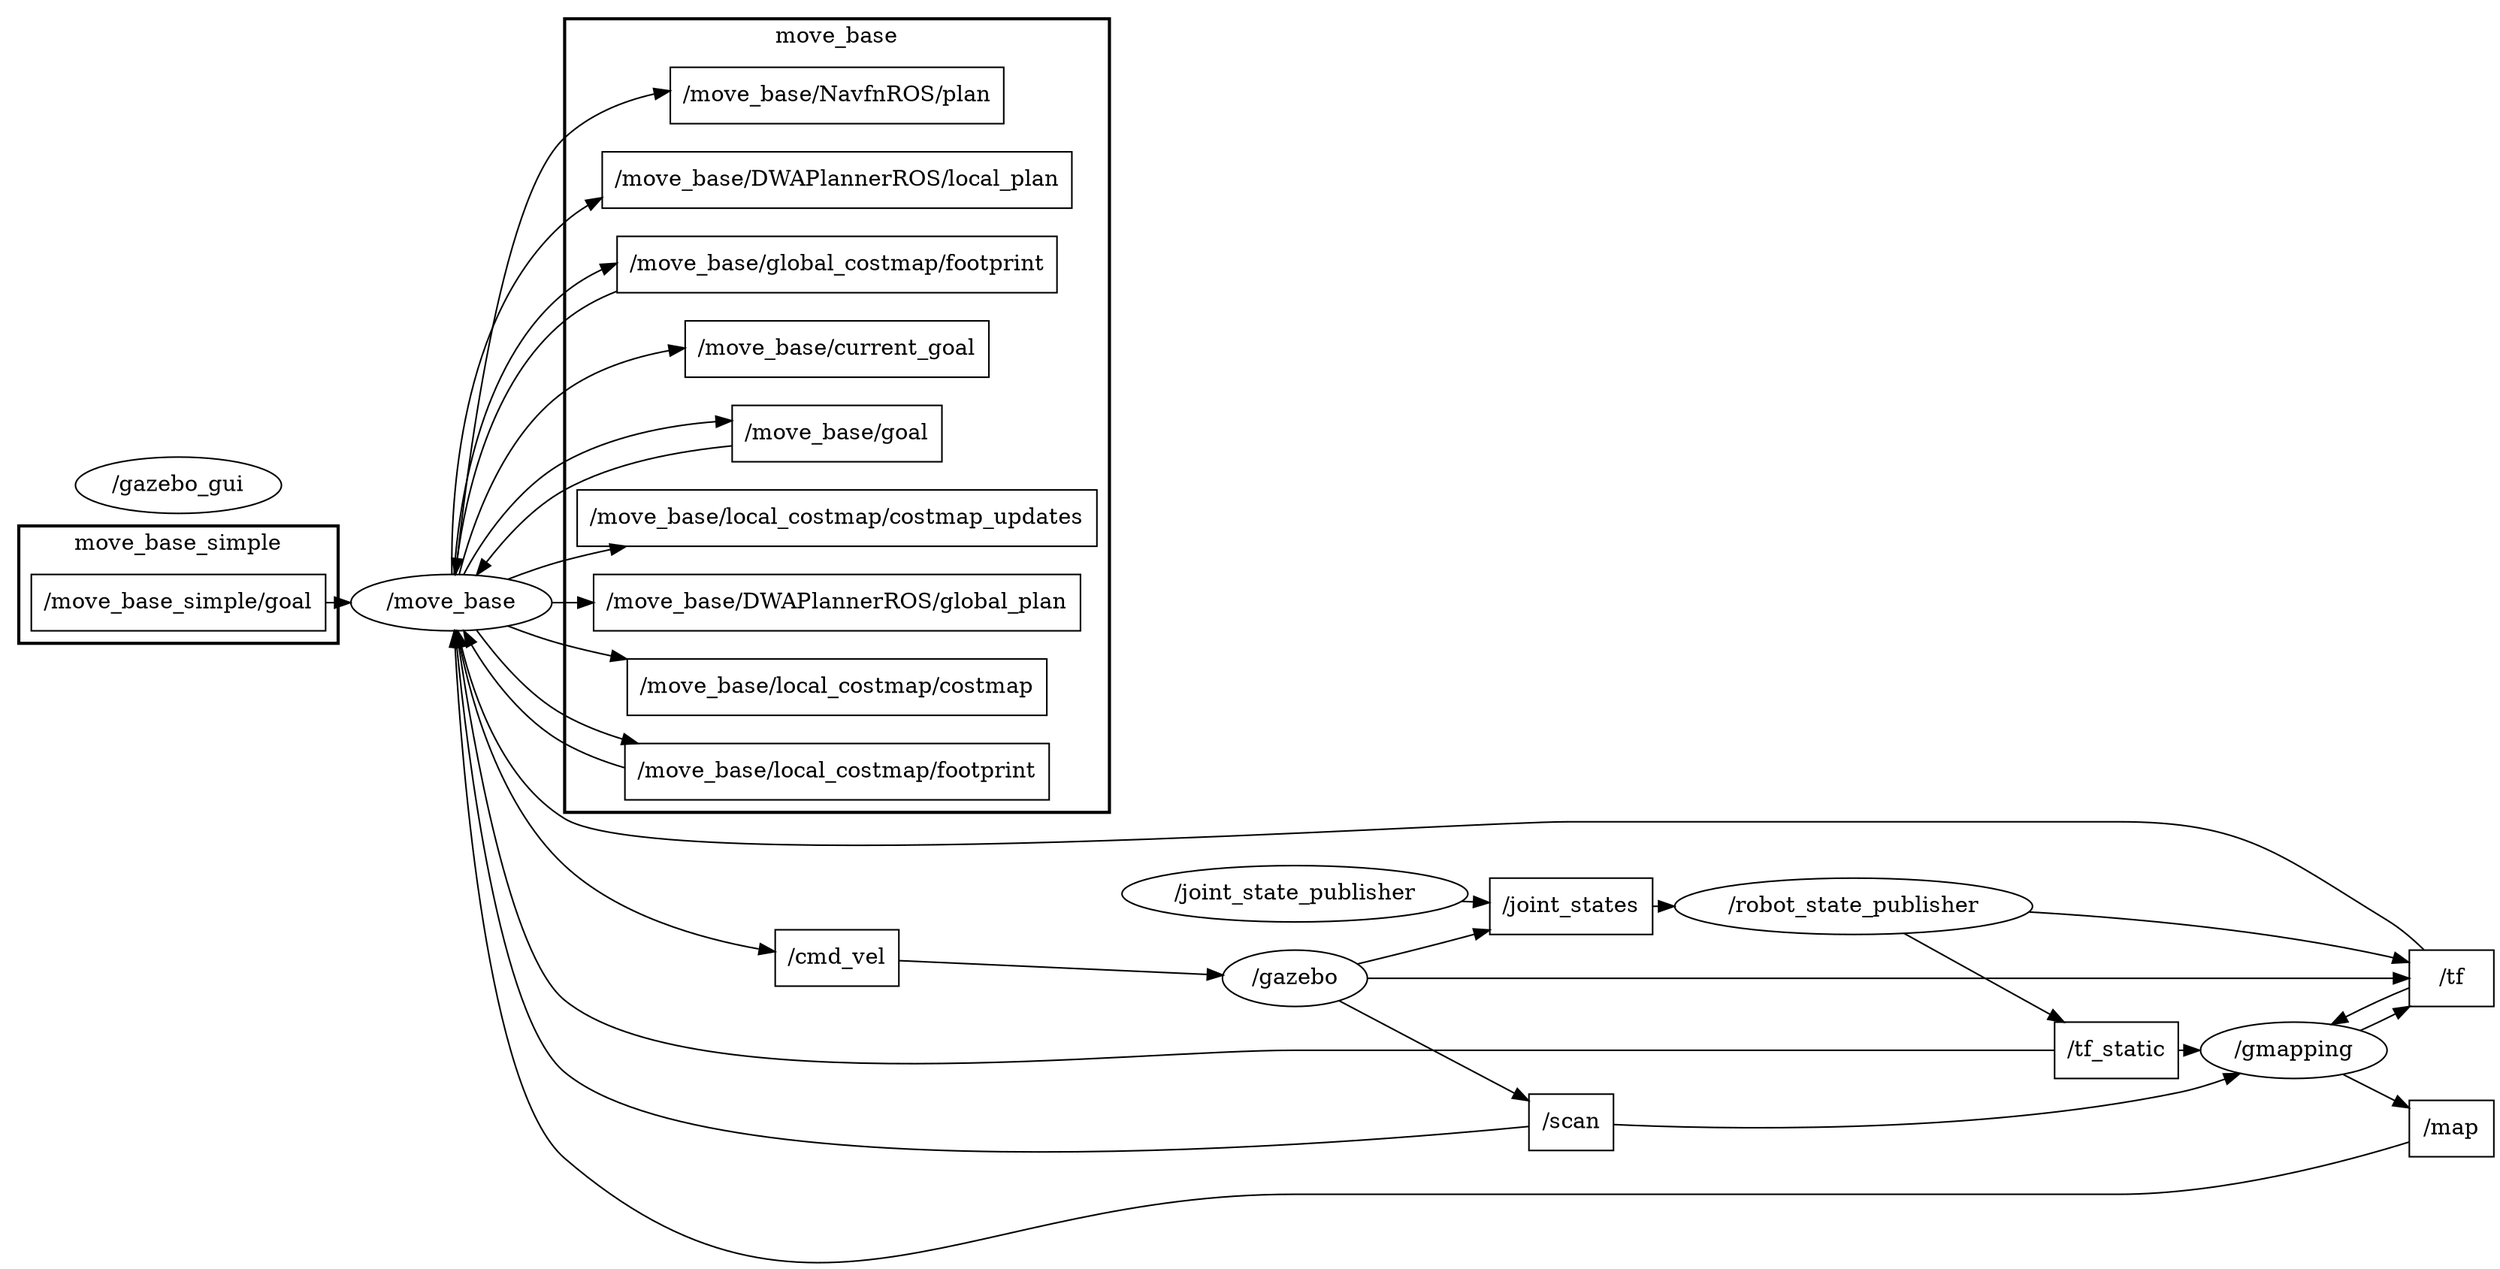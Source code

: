 digraph graphname {
	graph [bb="0,0,1304.4,788.31",
		compound=True,
		rank=same,
		rankdir=LR,
		ranksep=0.2
	];
	node [label="\N"];
	subgraph cluster_move_base {
		graph [bb="298.59,273.31,576.59,780.31",
			compound=True,
			label=move_base,
			lheight=0.21,
			lp="437.59,768.81",
			lwidth=0.86,
			rank=same,
			rankdir=LR,
			ranksep=0.2,
			style=bold
		];
		t___move_base__NavfnROS__plan		 [URL=topic_3A__move_base__NavfnROS__plan,
			height=0.5,
			label="/move_base/NavfnROS/plan",
			pos="437.59,731.31",
			shape=box,
			tooltip="topic:/move_base/NavfnROS/plan",
			width=2.4028];
		t___move_base__DWAPlannerROS__local_plan		 [URL=topic_3A__move_base__DWAPlannerROS__local_plan,
			height=0.5,
			label="/move_base/DWAPlannerROS/local_plan",
			pos="437.59,677.31",
			shape=box,
			tooltip="topic:/move_base/DWAPlannerROS/local_plan",
			width=3.4167];
		t___move_base__global_costmap__footprint		 [URL=topic_3A__move_base__global_costmap__footprint,
			height=0.5,
			label="/move_base/global_costmap/footprint",
			pos="437.59,623.31",
			shape=box,
			tooltip="topic:/move_base/global_costmap/footprint",
			width=3.0972];
		t___move_base__current_goal		 [URL=topic_3A__move_base__current_goal,
			height=0.5,
			label="/move_base/current_goal",
			pos="437.59,569.31",
			shape=box,
			tooltip="topic:/move_base/current_goal",
			width=2.1389];
		t___move_base__goal		 [URL=topic_3A__move_base__goal,
			height=0.5,
			label="/move_base/goal",
			pos="437.59,515.31",
			shape=box,
			tooltip="topic:/move_base/goal",
			width=1.5139];
		t___move_base__local_costmap__costmap_updates		 [URL=topic_3A__move_base__local_costmap__costmap_updates,
			height=0.5,
			label="/move_base/local_costmap/costmap_updates",
			pos="437.59,461.31",
			shape=box,
			tooltip="topic:/move_base/local_costmap/costmap_updates",
			width=3.6389];
		t___move_base__DWAPlannerROS__global_plan		 [URL=topic_3A__move_base__DWAPlannerROS__global_plan,
			height=0.5,
			label="/move_base/DWAPlannerROS/global_plan",
			pos="437.59,407.31",
			shape=box,
			tooltip="topic:/move_base/DWAPlannerROS/global_plan",
			width=3.5278];
		t___move_base__local_costmap__costmap		 [URL=topic_3A__move_base__local_costmap__costmap,
			height=0.5,
			label="/move_base/local_costmap/costmap",
			pos="437.59,353.31",
			shape=box,
			tooltip="topic:/move_base/local_costmap/costmap",
			width=2.9722];
		t___move_base__local_costmap__footprint		 [URL=topic_3A__move_base__local_costmap__footprint,
			height=0.5,
			label="/move_base/local_costmap/footprint",
			pos="437.59,299.31",
			shape=box,
			tooltip="topic:/move_base/local_costmap/footprint",
			width=2.9861];
	}
	subgraph cluster_move_base_simple {
		graph [bb="8,381.31,176,456.31",
			compound=True,
			label=move_base_simple,
			lheight=0.21,
			lp="92,444.81",
			lwidth=1.47,
			rank=same,
			rankdir=LR,
			ranksep=0.2,
			style=bold
		];
		t___move_base_simple__goal		 [URL=topic_3A__move_base_simple__goal,
			height=0.5,
			label="/move_base_simple/goal",
			pos="92,407.31",
			shape=box,
			tooltip="topic:/move_base_simple/goal",
			width=2.1111];
	}
	n___move_base	 [URL=__move_base,
		height=0.5,
		label="/move_base",
		pos="237.3,407.31",
		shape=ellipse,
		tooltip="/move_base",
		width=1.4804];
	t___move_base__global_costmap__footprint -> n___move_base	 [penwidth=1,
		pos="e,238.55,425.39 328.66,605.3 317.66,600.93 307.34,595.11 298.59,587.31 254.18,547.76 242.25,475.58 239.19,435.54"];
	t___move_base__goal -> n___move_base	 [penwidth=1,
		pos="e,250.34,424.79 382.79,505.79 355.78,501.95 323.59,495.05 298.59,479.31 280.61,467.99 266.14,449.23 255.89,433.57"];
	t___move_base__local_costmap__footprint -> n___move_base	 [penwidth=1,
		pos="e,243.73,389.42 329.89,302.86 318.87,306.52 308.2,311.26 298.59,317.31 275.28,331.99 257.87,359.16 247.9,380.04"];
	t___tf_static	 [URL=topic_3A__tf_static,
		height=0.5,
		label="/tf_static",
		pos="1092.9,121.31",
		shape=box,
		tooltip="topic:/tf_static",
		width=0.88889];
	n___gmapping	 [URL=__gmapping,
		height=0.5,
		label="/gmapping",
		pos="1187.6,121.31",
		shape=ellipse,
		tooltip="/gmapping",
		width=1.354];
	t___tf_static -> n___gmapping	 [penwidth=1,
		pos="e,1138.7,121.31 1125,121.31 1126.1,121.31 1127.2,121.31 1128.4,121.31"];
	t___tf_static -> n___move_base	 [penwidth=1,
		pos="e,239.91,389.05 1060.7,121.31 1009.4,121.31 904.01,121.31 814.78,121.31 670.68,121.31 670.68,121.31 670.68,121.31 587.69,121.31 361.43,99.104 298.59,153.31 264.59,182.64 247.1,318.76 240.93,378.77"];
	t___cmd_vel	 [URL=topic_3A__cmd_vel,
		height=0.5,
		label="/cmd_vel",
		pos="437.59,180.31",
		shape=box,
		tooltip="topic:/cmd_vel",
		width=0.94444];
	n___gazebo	 [URL=__gazebo,
		height=0.5,
		label="/gazebo",
		pos="671.68,167.31",
		shape=ellipse,
		tooltip="/gazebo",
		width=1.0652];
	t___cmd_vel -> n___gazebo	 [penwidth=1,
		pos="e,633.26,169.41 471.84,178.45 511.5,176.23 578.06,172.5 623.14,169.97"];
	t___joint_states	 [URL=topic_3A__joint_states,
		height=0.5,
		label="/joint_states",
		pos="813.78,213.31",
		shape=box,
		tooltip="topic:/joint_states",
		width=1.1389];
	n___robot_state_publisher	 [URL=__robot_state_publisher,
		height=0.5,
		label="/robot_state_publisher",
		pos="957.82,213.31",
		shape=ellipse,
		tooltip="/robot_state_publisher",
		width=2.4734];
	t___joint_states -> n___robot_state_publisher	 [penwidth=1,
		pos="e,868.62,213.31 855.1,213.31 856.19,213.31 857.28,213.31 858.39,213.31"];
	t___tf	 [URL=topic_3A__tf,
		height=0.5,
		label="/tf",
		pos="1277.4,167.31",
		shape=box,
		tooltip="topic:/tf",
		width=0.75];
	t___tf -> n___gmapping	 [penwidth=1,
		pos="e,1209,137.78 1250.1,159.8 1239.9,155.07 1228.2,148.99 1217.7,142.99"];
	t___tf -> n___move_base	 [penwidth=1,
		pos="e,240.1,388.99 1258,185.65 1226.9,214.52 1161.1,267.31 1093.9,267.31 812.78,267.31 812.78,267.31 812.78,267.31 755.64,267.31 346.34,237.94 298.59,269.31 261.68,293.56 247.23,345.89 241.67,378.68"];
	t___scan	 [URL=topic_3A__scan,
		height=0.5,
		label="/scan",
		pos="813.78,75.312",
		shape=box,
		tooltip="topic:/scan",
		width=0.75];
	t___scan -> n___gmapping	 [penwidth=1,
		pos="e,1158.7,106.65 840.96,73.868 894.92,71.554 1022.1,69.521 1124.9,94.312 1133,96.282 1141.5,99.271 1149.4,102.55"];
	t___scan -> n___move_base	 [penwidth=1,
		pos="e,239.15,389.17 786.68,72.954 692.53,65.031 371.97,43.299 298.59,107.31 257.92,142.79 243.83,310.94 239.74,378.81"];
	t___move_base_simple__goal -> n___move_base	 [penwidth=1,
		pos="e,183.66,407.31 168.01,407.31 169.82,407.31 171.63,407.31 173.44,407.31"];
	t___map	 [URL=topic_3A__map,
		height=0.5,
		label="/map",
		pos="1277.4,71.312",
		shape=box,
		tooltip="topic:/map",
		width=0.75];
	t___map -> n___move_base	 [penwidth=1,
		pos="e,238.63,389.12 1250.2,61.358 1215.1,48.938 1150.8,29.312 1093.9,29.312 670.68,29.312 670.68,29.312 670.68,29.312 504.77,29.312 421.13,-52.541 298.59,59.312 251.65,102.16 241.19,303.81 238.91,378.98"];
	n___robot_state_publisher -> t___tf_static	 [penwidth=1,
		pos="e,1065.6,139.48 983.84,196.01 1004.5,181.7 1034.1,161.22 1057.1,145.33"];
	n___robot_state_publisher -> t___tf	 [penwidth=1,
		pos="e,1250.3,177.35 1043.7,208.42 1099.1,204.03 1172.7,195.94 1236.4,181.31 1237.8,180.98 1239.2,180.62 1240.7,180.23"];
	n___gmapping -> t___tf	 [penwidth=1,
		pos="e,1253.3,149.19 1224.3,133.38 1231,136.72 1238,140.43 1244.6,144.14"];
	n___gmapping -> t___map	 [penwidth=1,
		pos="e,1250.3,86.13 1214.9,106.31 1223.2,101.57 1232.6,96.257 1241.4,91.23"];
	n___gazebo_gui	 [URL=__gazebo_gui,
		height=0.5,
		label="/gazebo_gui",
		pos="92,482.31",
		shape=ellipse,
		tooltip="/gazebo_gui",
		width=1.4985];
	n___move_base -> t___move_base__NavfnROS__plan	 [penwidth=1,
		pos="e,350.97,730.24 239.41,425.47 243.35,483.75 258.64,664.64 298.59,704.31 310.21,715.85 325.22,723.2 341.03,727.75"];
	n___move_base -> t___move_base__DWAPlannerROS__local_plan	 [penwidth=1,
		pos="e,314.34,662.05 240.28,425.35 246.23,476.17 265.6,618.93 298.59,650.31 300.83,652.44 303.18,654.43 305.64,656.28"];
	n___move_base -> t___move_base__global_costmap__footprint	 [penwidth=1,
		pos="e,325.92,622.08 238.24,425.32 238.88,464.95 245.74,558.24 298.59,605.31 304.11,610.22 310.24,614.35 316.78,617.8"];
	n___move_base -> t___move_base__current_goal	 [penwidth=1,
		pos="e,360.53,567.42 240.97,425.41 246.33,454.79 261.23,512.59 298.59,542.31 313.41,554.1 331.91,561.22 350.51,565.43"];
	n___move_base -> t___move_base__goal	 [penwidth=1,
		pos="e,382.79,521.89 243.73,425.21 252.51,446.54 271.59,480.31 298.59,497.31 320.56,511.15 348.09,518.15 372.77,520.96"];
	n___move_base -> t___move_base__local_costmap__costmap_updates	 [penwidth=1,
		pos="e,331.22,443.29 267.83,422.15 277.45,426.55 288.31,431.05 298.59,434.31 305.95,436.65 313.6,438.82 321.36,440.83"];
	n___move_base -> t___move_base__DWAPlannerROS__global_plan	 [penwidth=1,
		pos="e,310.43,407.31 290.65,407.31 293.81,407.31 297.05,407.31 300.35,407.31"];
	n___move_base -> t___move_base__local_costmap__costmap	 [penwidth=1,
		pos="e,331.22,371.33 267.83,392.47 277.45,388.08 288.31,383.57 298.59,380.31 305.95,377.98 313.6,375.81 321.36,373.8"];
	n___move_base -> t___move_base__local_costmap__footprint	 [penwidth=1,
		pos="e,340.66,317.4 250.34,389.84 260.59,373.05 277.08,348.86 298.59,335.31 308.52,329.06 319.58,324.21 331,320.38"];
	n___move_base -> t___cmd_vel	 [penwidth=1,
		pos="e,403.52,186.53 240.07,389.18 244.27,355.46 257.79,282.61 298.59,239.31 323.88,212.48 363.37,197.28 393.64,189.06"];
	n___joint_state_publisher	 [URL=__joint_state_publisher,
		height=0.5,
		label="/joint_state_publisher",
		pos="671.68,221.31",
		shape=ellipse,
		tooltip="/joint_state_publisher",
		width=2.4192];
	n___joint_state_publisher -> t___joint_states	 [penwidth=1,
		pos="e,772.58,215.61 755.79,216.57 758.05,216.44 760.29,216.31 762.49,216.18"];
	n___gazebo -> t___joint_states	 [penwidth=1,
		pos="e,772.72,199.05 704.25,176.93 720.57,181.97 740.79,188.33 758.78,194.31 760.19,194.78 761.62,195.26 763.07,195.75"];
	n___gazebo -> t___tf	 [penwidth=1,
		pos="e,1250.1,167.31 710.37,167.31 764.78,167.31 868.52,167.31 956.82,167.31 956.82,167.31 956.82,167.31 1093.9,167.31 1144.5,167.31 1203,167.31 1239.8,167.31"];
	n___gazebo -> t___scan	 [penwidth=1,
		pos="e,786.38,92.644 694.88,152.73 717.2,138.08 751.94,115.26 777.93,98.193"];
}
